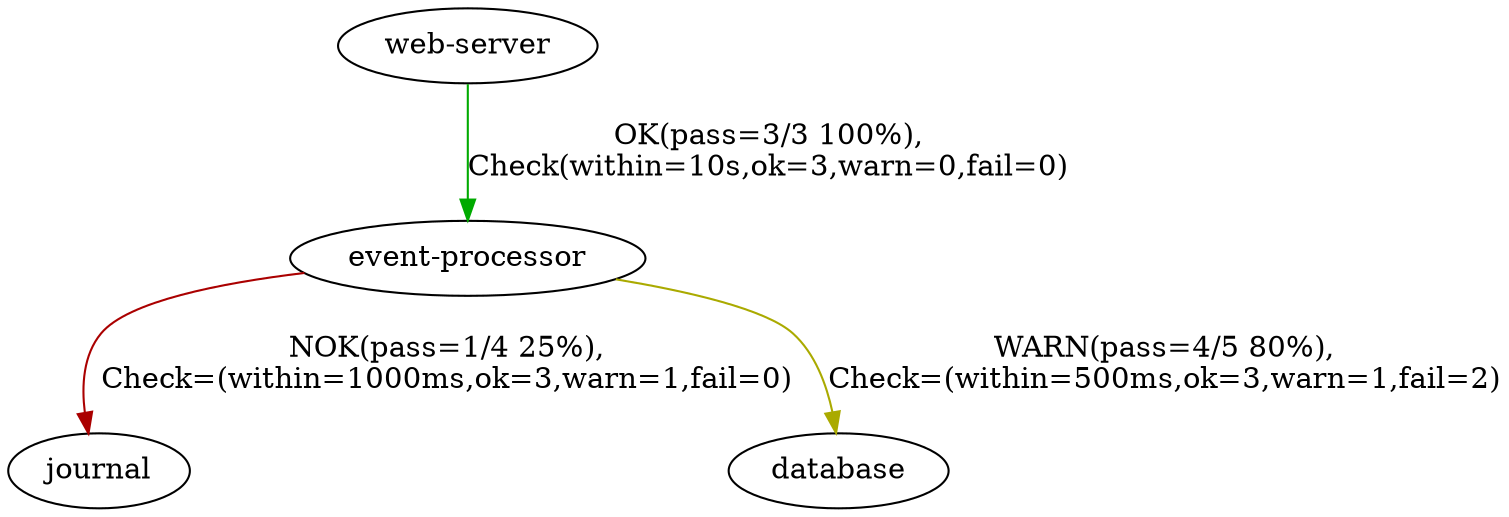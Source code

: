 digraph Example {
    A[label="web-server"];
    B[label="event-processor"];
    C[label="journal"];
    D[label="database"];
    
    
    A->B[color="#00AA00",label="OK(pass=3/3 100%),\nCheck(within=10s,ok=3,warn=0,fail=0)"];
    B->D[color="#AAAA00",label="WARN(pass=4/5 80%),\nCheck=(within=500ms,ok=3,warn=1,fail=2)"];
    B->C[color="#AA0000",label="NOK(pass=1/4 25%),\nCheck=(within=1000ms,ok=3,warn=1,fail=0)"];
}